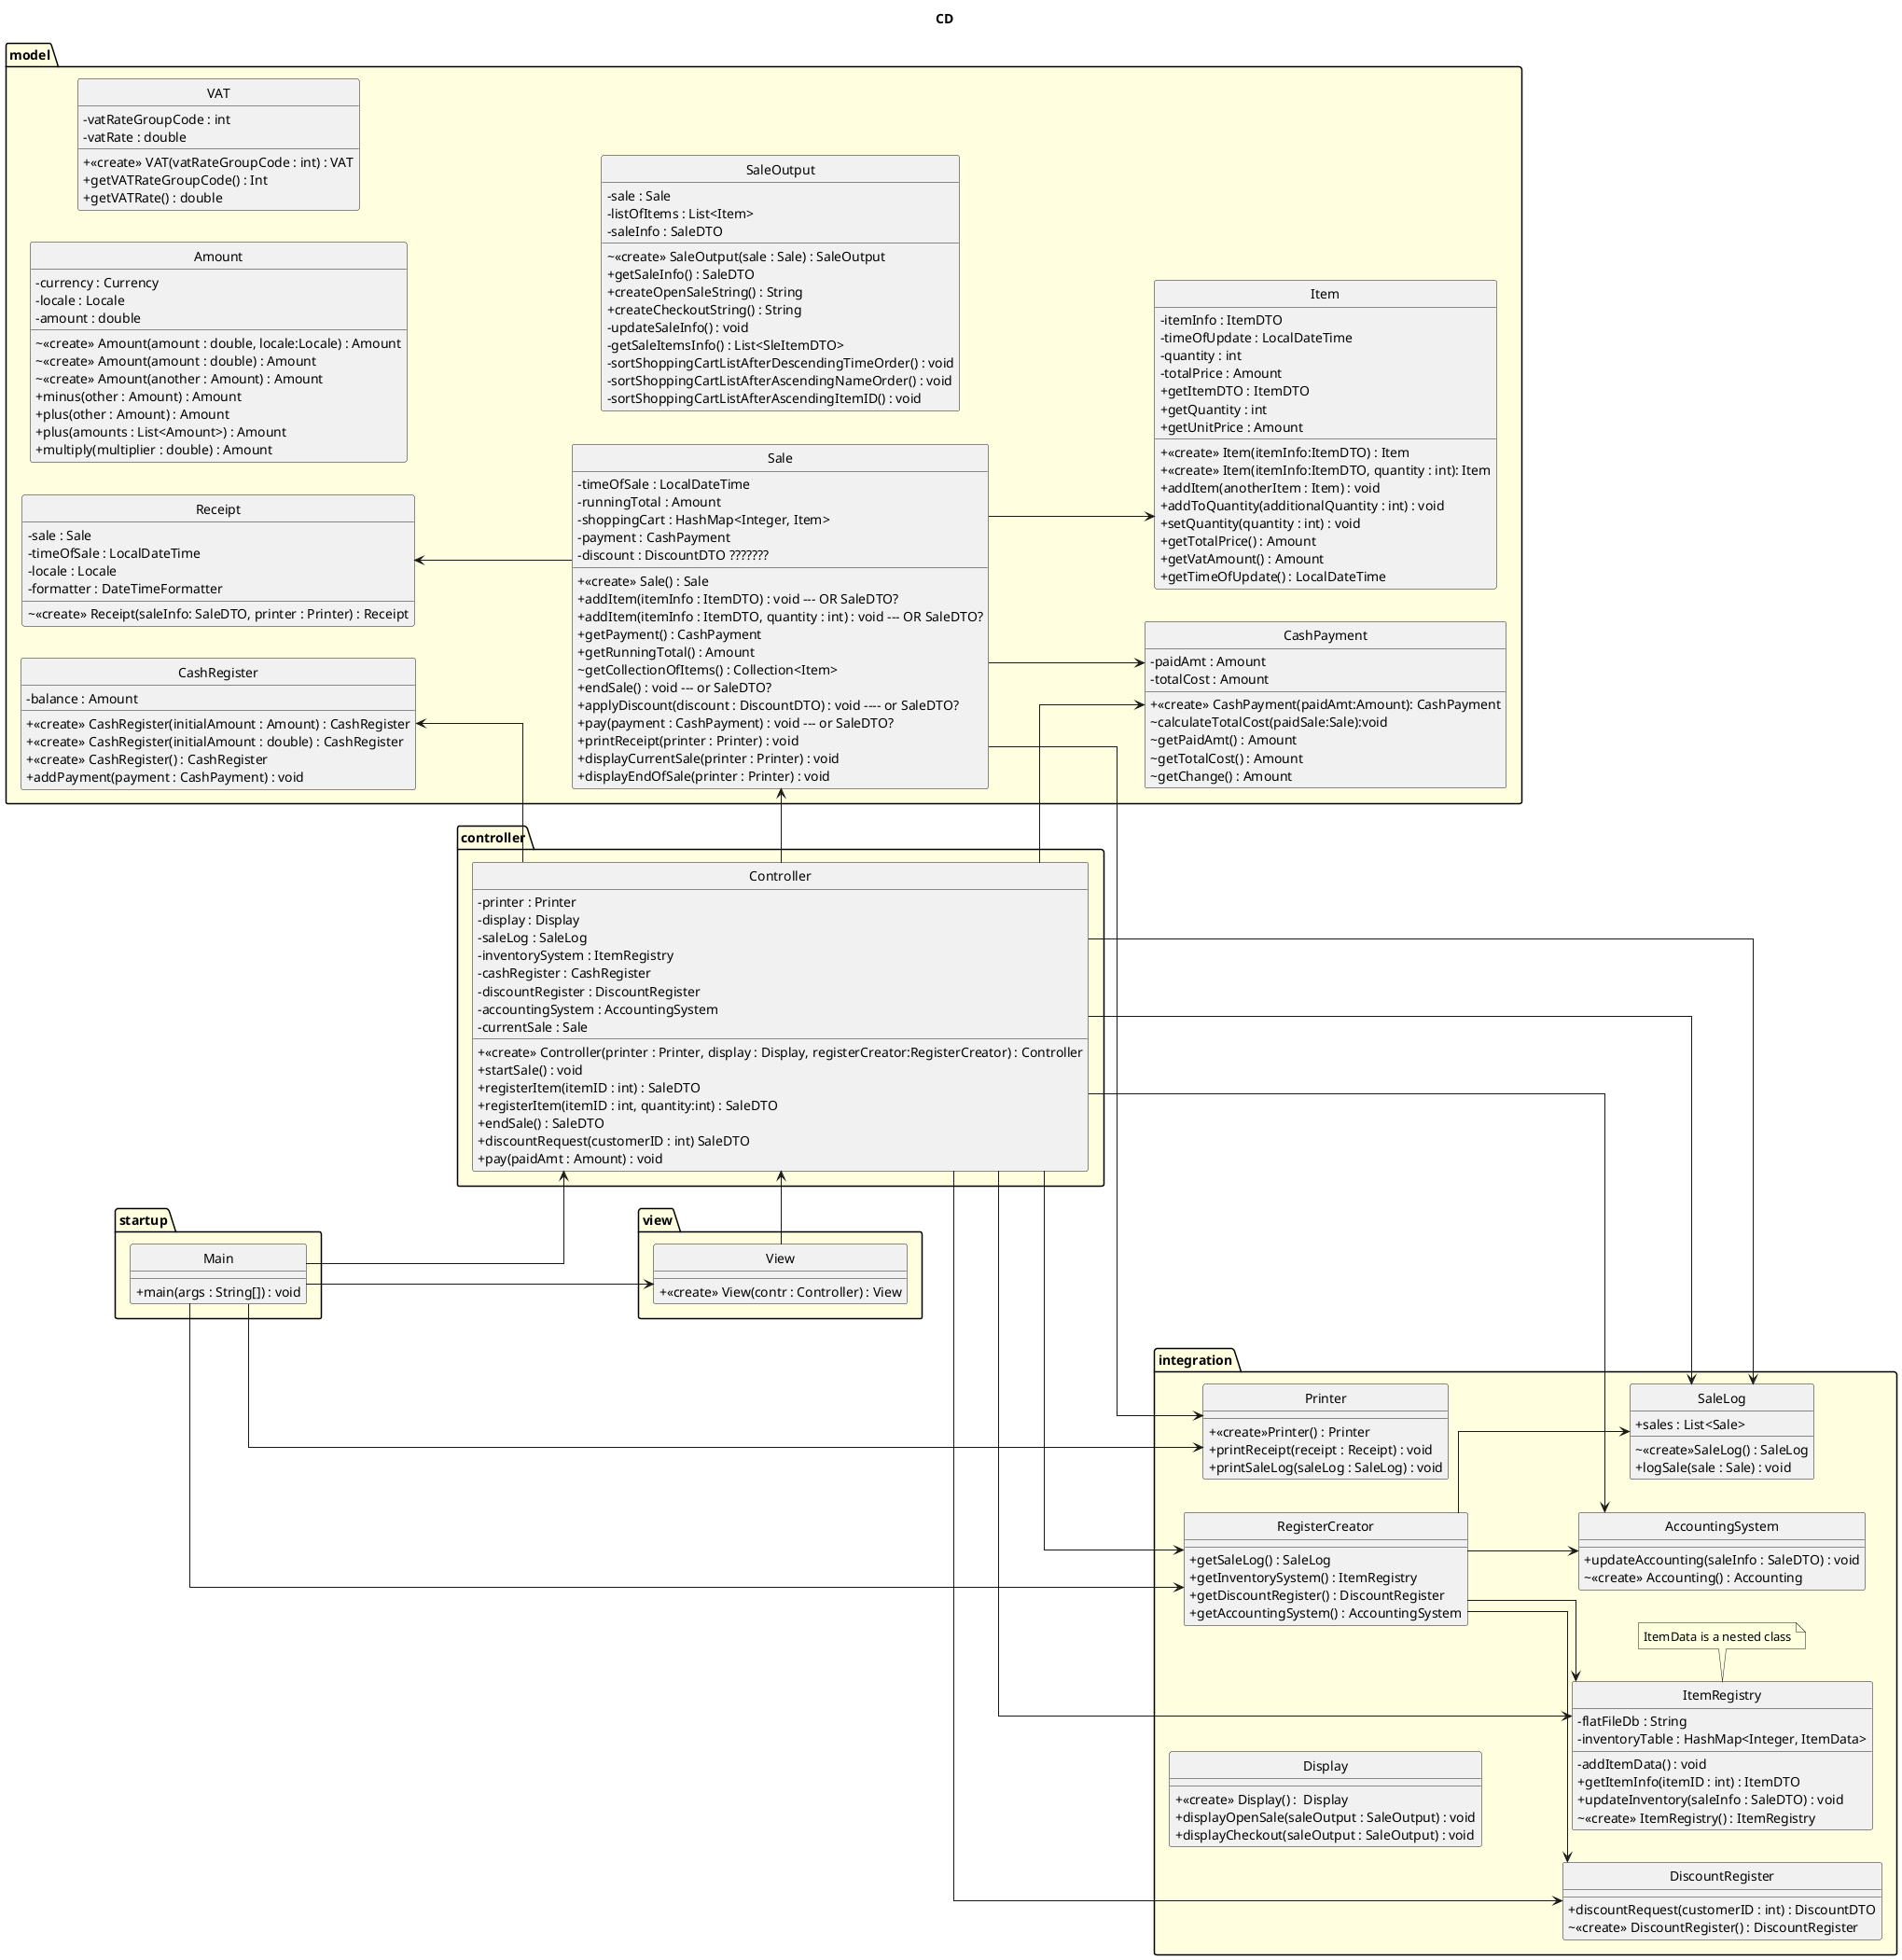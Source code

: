 @startuml
'https://plantuml.com/class-diagram
title CD
hide circle
skinparam linetype ortho
skinparam package {
    BackgroundColor LightYellow
}
'top to bottom direction
left to right direction
skinparam ClassAttributeIconSize 0
together {
package startup {
    class Main{
        +main(args : String[]) : void
    }
}
    package view {
    class View {
        + <<create>> View(contr : Controller) : View
    }
    }
    package controller {
        class Controller{
            - printer : Printer
            - display : Display
            - saleLog : SaleLog
            - inventorySystem : ItemRegistry
            - cashRegister : CashRegister
            - discountRegister : DiscountRegister
            - accountingSystem : AccountingSystem
            - currentSale : Sale
            +<<create>> Controller(printer : Printer, display : Display, registerCreator:RegisterCreator) : Controller
            +startSale() : void
            +registerItem(itemID : int) : SaleDTO
            +registerItem(itemID : int, quantity:int) : SaleDTO
            +endSale() : SaleDTO
            +discountRequest(customerID : int) SaleDTO
            +pay(paidAmt : Amount) : void
        }
    }
    package model {
        class Sale{
            - timeOfSale : LocalDateTime
            - runningTotal : Amount
            - shoppingCart : HashMap<Integer, Item>
            - payment : CashPayment
            - discount : DiscountDTO ???????
'            - itemName : String
'            - quantity : int
            + <<create>> Sale() : Sale
            + addItem(itemInfo : ItemDTO) : void --- OR SaleDTO?
            + addItem(itemInfo : ItemDTO, quantity : int) : void --- OR SaleDTO?
            + getPayment() : CashPayment
            + getRunningTotal() : Amount
            ~ getCollectionOfItems() : Collection<Item>
            + endSale() : void --- or SaleDTO?
            + applyDiscount(discount : DiscountDTO) : void ---- or SaleDTO?
            + pay(payment : CashPayment) : void --- or SaleDTO?
            + printReceipt(printer : Printer) : void
            + displayCurrentSale(printer : Printer) : void
            + displayEndOfSale(printer : Printer) : void
        }
        class Item{
            - itemInfo : ItemDTO
            - timeOfUpdate : LocalDateTime
            - quantity : int
            - totalPrice : Amount
            + <<create>> Item(itemInfo:ItemDTO) : Item
            + <<create>> Item(itemInfo:ItemDTO, quantity : int): Item
            + addItem(anotherItem : Item) : void
            + addToQuantity(additionalQuantity : int) : void
            + setQuantity(quantity : int) : void
            + getTotalPrice() : Amount
            + getVatAmount() : Amount
            + getTimeOfUpdate() : LocalDateTime
            + getItemDTO : ItemDTO
            + getQuantity : int
            + getUnitPrice : Amount
'            + increment():void
'            + decrement():void
            }
        class CashPayment{
            - paidAmt : Amount
            - totalCost : Amount
            + <<create>> CashPayment(paidAmt:Amount): CashPayment
            ~ calculateTotalCost(paidSale:Sale):void
            ~ getPaidAmt() : Amount
            ~ getTotalCost() : Amount
            ~ getChange() : Amount
            }
        class CashRegister{
            - balance : Amount
            + <<create>> CashRegister(initialAmount : Amount) : CashRegister
            + <<create>> CashRegister(initialAmount : double) : CashRegister
            + <<create>> CashRegister() : CashRegister
            + addPayment(payment : CashPayment) : void
        }
        class Receipt{
            - sale : Sale
            - timeOfSale : LocalDateTime
            - locale : Locale
            - formatter : DateTimeFormatter
            ~ <<create>> Receipt(saleInfo: SaleDTO, printer : Printer) : Receipt

        }
        class Amount{
            - currency : Currency
            - locale : Locale
            - amount : double
            ~ <<create>> Amount(amount : double, locale:Locale) : Amount
            ~ <<create>> Amount(amount : double) : Amount
            ~ <<create>> Amount(another : Amount) : Amount
            + minus(other : Amount) : Amount
            + plus(other : Amount) : Amount
            + plus(amounts : List<Amount>) : Amount
            + multiply(multiplier : double) : Amount
        }
        class VAT{
            - vatRateGroupCode : int
            - vatRate : double
            + <<create>> VAT(vatRateGroupCode : int) : VAT
            + getVATRateGroupCode() : Int
            + getVATRate() : double
        }
        class SaleOutput {
            - sale : Sale
            - listOfItems : List<Item>
            - saleInfo : SaleDTO
            ~ <<create>> SaleOutput(sale : Sale) : SaleOutput
            + getSaleInfo() : SaleDTO
            + createOpenSaleString() : String
            + createCheckoutString() : String
            - updateSaleInfo() : void
            - getSaleItemsInfo() : List<SleItemDTO>
            - sortShoppingCartListAfterDescendingTimeOrder() : void
            - sortShoppingCartListAfterAscendingNameOrder() : void
            - sortShoppingCartListAfterAscendingItemID() : void
'           Ska getSaleInfo vara private eller packageprivate? Hur ska den användas externt?
        }
    }
}
    package integration {
        class RegisterCreator{
            + getSaleLog() : SaleLog
            + getInventorySystem() : ItemRegistry
            + getDiscountRegister() : DiscountRegister
            + getAccountingSystem() : AccountingSystem
        }
        class DiscountRegister{
            +discountRequest(customerID : int) : DiscountDTO
            ~<<create>> DiscountRegister() : DiscountRegister
        }
        class ItemRegistry{
            - flatFileDb : String
            - inventoryTable : HashMap<Integer, ItemData>
            - addItemData() : void
            + getItemInfo(itemID : int) : ItemDTO
            + updateInventory(saleInfo : SaleDTO) : void
            ~ <<create>> ItemRegistry() : ItemRegistry
        }
            note bottom : ItemData is a nested class
        class SaleLog{
            + sales : List<Sale>
            ~<<create>>SaleLog() : SaleLog
            + logSale(sale : Sale) : void
        }
        class AccountingSystem{
            + updateAccounting(saleInfo : SaleDTO) : void
            ~ <<create>> Accounting() : Accounting
        }
        class Printer{
            + <<create>>Printer() : Printer
            + printReceipt(receipt : Receipt) : void
            + printSaleLog(saleLog : SaleLog) : void
        }
        class Display{
            + <<create>> Display() :  Display
            + displayOpenSale(saleOutput : SaleOutput) : void
            + displayCheckout(saleOutput : SaleOutput) : void
        }
    }
Main --> View
Main -left-> Controller
Main ---> Printer
Main ---> RegisterCreator
Controller -up-> CashRegister
Controller --> SaleLog
Controller --> DiscountRegister
Controller --> AccountingSystem
Controller --> ItemRegistry
Controller --> RegisterCreator
RegisterCreator --> DiscountRegister
RegisterCreator --> AccountingSystem
RegisterCreator --> ItemRegistry
RegisterCreator --> SaleLog
View -right-> Controller
Controller --> Sale
Controller --> CashPayment
Sale --> CashPayment
Controller --> SaleLog
Receipt <-- Sale
Sale --> Printer
Sale --> Item
@enduml

@startuml
title DTO
' //TODO Ska vi ha en customerDTO och customerDb?
hide circle
skinparam ClassAttributeIconSize 0
skinparam linetype ortho
skinparam package {
    BackgroundColor LightYellow
}
    package dto {
        class SaleDTO{
            - timeOfSale : LocalDateTime
            - saleItemsInfo : List<SaleItemDTO>
            - totalPrice : Amount
            - totalVATAmount : Amount
            + <<create>> SaleDTO() : SaleDTO
        }
        class ItemDTO{
            - itemId : int
            - name : String
            - description : String
            - price : Amount
            - vat : VAT
            +<<create>> ItemDTO() : ItemDTO
        }
        class SaleItemDTO{
            - itemInfo : ItemDTO
            - quantity : Int
            - totalPrice : Amount
            + <<create>> SaleItemDTO() : SaleItemDTO
        }
        class DiscountDTO{
'            // TODO ska discount finnas med i SaleDTO?
'            -customerID : int
'            -discountRules
            - discountRate : Double
            +<<create>>DiscountDTO() : DiscountDTO
            +<<create>>DiscountDTO(discountRate : Double) : DiscountDTO
            + getDiscountRate() : double
            + getDiscountMultiplier() : double
        }
        note right : Attributes TBD based on Discount Rules.
    }
note left : getters are included as methods for all DTO attributes
@enduml

@startuml
skinparam style strictuml
participant ":Main" as Main
participant "printer:Printer" as printer
participant "display:Display" as display
participant ":View" as View
participant "registerCreator:RegisterCreator" as registerCreator
participant "contr:Controller" as contr
participant "saleLog:SaleLog" as saleLog
participant ":DiscountRegister" as DiscountRegister
participant ":AccountingSystem" as AccountingSystem
participant ":ItemRegistry" as ItemRegistry
participant "cashRegister:CashRegister" as cashRegister
' user -> Main: main()
' create Printer
autonumber 1
Main -> printer : <<create>>\n printer = Printer():Printer
activate printer
deactivate printer

autonumber 2
Main -> display : <<create>>\n display = Display():Display
activate display
deactivate display

autonumber 3
Main -> registerCreator : <<create>>\n registerCreator = RegisterCreator():RegisterCreator
activate registerCreator

autonumber 3.1
registerCreator -> saleLog : <<create>>\n saleLog = SaleLog():SaleLog
activate saleLog
deactivate saleLog

' create AccountingSystem
autonumber 3.2
registerCreator -> AccountingSystem : <<create>>\n AccountingSystem():AccountingSystem
activate AccountingSystem
deactivate AccountingSystem

' create DiscountRegister
autonumber 3.3
registerCreator -> DiscountRegister : <<create>>\n DiscountRegister():DiscountRegister
activate DiscountRegister
deactivate DiscountRegister

' create ItemRegistry
autonumber 3.4
registerCreator -> ItemRegistry: <<create>>\n ItemRegistry():ItemRegistry
activate ItemRegistry
deactivate ItemRegistry
deactivate registerCreator

autonumber 4
' create contr
Main -> contr : <<create>>\n contr = Controller(printer : Printer, display : Display, registerCreator : RegisterCreator):Controller
activate contr

' create CashRegister
autonumber 4.1
contr -> cashRegister : <<create>>\n cashRegister = CashRegister(initialAmount: int):CashRegister
activate cashRegister
deactivate cashRegister

deactivate contr

' create View
autonumber 5
Main -> View : <<create>>\n View(contr: Controller):View
activate View
deactivate View
@enduml

@startuml
skinparam style strictuml

'autoactivate on 'TODO activationbars!!!!!!!
' actor user
hide unlinked
title "startSale"
participant ":View" as View
participant "contr:Controller" as contr
participant "currentSale:Sale" as currentSale

autonumber 1
View -> contr : startSale(): void
activate contr

autonumber 1.1
'contr -> currentSale :  <<create>> \n currentSale = Sale(printer: Printer):Sale
contr -> currentSale :  <<create>> \n currentSale = Sale(itemRegistry : ItemRegistry):Sale
activate currentSale
deactivate currentSale
deactivate contr

autonumber stop
@enduml

@startuml
skinparam style strictuml

title registerItem
'REGISTERITEM
hide unlinked
participant ":View" as View
participant "contr:Controller" as contr
participant ":ItemRegistry" as ItemRegistry
participant "currentSale:Sale" as currentSale
participant "shoppingCart:Map<Integer, Item>" as shoppingCart
participant ":Item" as Item
participant ":SaleOutput" as SaleOutput
participant "display:Display" as display

loop moreItems
'[validIdentifier]
    alt multipleItem
        autonumber 1
        View -> contr : saleInfo = registerItem(itemID:int, quantity:int) : SaleDTO?
        activate contr

        autonumber 1.1
'        contr -> InventorySystem : itemInfo = registerItem(itemID:int):ItemDTO
        contr -> ItemRegistry : itemInfo = getItemInfo(itemID:int):ItemDTO
        activate ItemRegistry
        alt invalidItem
        autonumber 1.1.1
        contr <-- ItemRegistry : itemNotFound(itemID:int)
        deactivate ItemRegistry
        autonumber 1.2
        View <-- contr : itemNotFound(itemID:int)

        else else
        deactivate ItemRegistry
        note right: ItemRegistry creates ItemDTO

        autonumber 1.2
        contr -> currentSale : addItem(itemInfo:ItemDTO, quantity:int) : void
        activate currentSale
        autonumber 1.2.1
        currentSale -> Item : <<create>> \n item = Item(itemDTO : ItemDTO, quantity : int)
        activate Item
        deactivate Item
        alt !newItem
            autonumber 1.2.2
            currentSale -> shoppingCart : get.(item.getItemID()).addItem(item) : void
            activate shoppingCart
            deactivate shoppingCart
        else else
            autonumber 1.2.2
            currentSale -> shoppingCart : put((item.getItemID(), item)
            activate shoppingCart
            deactivate shoppingCart

        end
        deactivate currentSale
        autonumber 1.3
        contr -> currentSale : displayOpenSale(display : Display) : void
        activate currentSale
        currentSale -> SaleOutput : <<create>> \n saleOutput = SaleOutput(sale : Sale) : SaleOutput
        activate SaleOutput
        deactivate SaleOutput
        currentSale -> display : displayOpenSale(saleOutput : SaleOutput)
        activate display
'        display -> saleOutput : createOpenSaleString() : String
'        activate saleOutput
'        deactivate saleOutput
        deactivate display
        deactivate currentSale

        deactivate contr
        end

        else else
            autonumber 1
            View -> contr : saleInfo = registerItem(itemID:int) : SaleDTO ???
            activate contr

            autonumber 1.1
    '        create InventorySystem
            contr -> ItemRegistry : itemInfo = registerItem(itemID:int):ItemDTO
            activate ItemRegistry
            alt invalidItem

            autonumber 1.1.1
            contr <-- ItemRegistry : itemNotFound(itemID:int)
            deactivate ItemRegistry
            autonumber 1.2
            View <-- contr : itemNotFound(itemID:int)

            else else
            deactivate ItemRegistry

            autonumber 1.2
            contr -> currentSale : addItem(itemInfo:ItemDTO) : void
            activate currentSale
        autonumber 1.2.1
        currentSale -> Item : <<create>> \n item = Item(itemDTO : ItemDTO, 1 : int)
        activate Item
        deactivate Item
        alt !newItem
            autonumber 1.2.2
            currentSale -> shoppingCart : get.(item.getItemID()).addItem(item) : void
            activate shoppingCart
            deactivate shoppingCart
        else else
            autonumber 1.2.2
            currentSale -> shoppingCart : put((item.getItemID(), item)
            activate shoppingCart
            deactivate shoppingCart

        end
        deactivate currentSale
        deactivate currentSale

        autonumber 1.3
        contr -> currentSale : displayOpenSale(display : Display) : void
        activate currentSale
        currentSale -> SaleOutput : <<create>> \n saleOutput= SaleOutput(sale : Sale) : SaleOutput
        activate SaleOutput
        deactivate SaleOutput
        currentSale -> display : displayOpenSale(saleOutput : SaleOutput)
        activate display
        deactivate display
        deactivate currentSale

        deactivate contr
    end
end

autonumber stop
@enduml

@startuml
skinparam style strictuml
title EndSale

participant ":View" as View
participant "contr:Controller" as contr
participant "currentSale:Sale" as currentSale

autonumber 1
View -> contr : saleInfo = endSale() : SaleDTO
activate contr
autonumber 1.1
contr -> currentSale : saleInfo = endSale (): SaleDTO
activate currentSale
deactivate currentSale
deactivate contr
note right: Sale creates saleDTO

autonumber stop
@enduml

@startuml
skinparam style strictuml
title discountRequest

participant ":View" as View
participant "contr:Controller" as contr
participant ":DiscountRegister" as DiscountRegister
participant "currentSale:Sale" as currentSale
participant "display:Display" as display
participant ":SaleOutput" as SaleOutput

autonumber 1
View -> contr : saleInfo = discountRequest(customerID:int): SaleDTO ??
activate contr
note right : gets new SaleDTO after discount
autonumber 1.1
'create DiscountRegister
contr -> DiscountRegister : discount = DiscountRequest(customerID:int) : DiscountDTO
activate DiscountRegister
deactivate DiscountRegister
note right: Discount creates discountDTO
autonumber 1.2
contr -> currentSale : applyDiscount(discount:DiscountDTO): void
activate currentSale
deactivate currentSale
note right: discountDTO is used by currentSale \nto create a new SaleDTO.
        autonumber 1.3
        contr -> currentSale : displayCheckout(display : Display) : SaleDTO
        activate currentSale
        currentSale -> SaleOutput : <<create>> \n saleOutput= SaleOutput(sale : Sale) : SaleOutput
        activate SaleOutput
        deactivate SaleOutput
        currentSale -> display : displayCheckout(saleOutput : SaleOutput)
        activate display
        deactivate display
        deactivate currentSale
deactivate contr

autonumber stop
@enduml

@startuml
skinparam style strictuml
title addPayment

participant ":View" as View
participant "contr:Controller" as contr
participant "currentSale:Sale" as currentSale
participant "printer:Printer" as printer
participant "itemRegistry:ItemRegistry" as itemRegistry
participant "cashRegister:CashRegister" as cashRegister
participant "payment:CashPayment" as payment
participant ":AccountingSystem" as AccountingSystem
participant "currentReceipt:Receipt" as currentReceipt
participant "saleLog:SaleLog" as saleLog


autonumber 1
'View -> contr : changeAmount = pay(payment:CashPayment) : Amount
View -> contr : changeAmount = pay(paidAmt:Amount) : Amount
activate contr
autonumber 1.1
contr -> payment : <<create>> \npayment = CashPayment(paidAmt:Amount) : CashPayment
activate payment
deactivate payment
autonumber 1.2
contr -> currentSale : pay(payment:CashPayment) : void
activate currentSale
autonumber 1.2.1
currentSale -> payment : calculateTotalCost(paidSale:Sale):void
activate payment
autonumber 1.2.1.1
payment -> currentSale : payment.totalCost = getRunningTotal() : void
activate currentSale
deactivate currentSale
deactivate payment
deactivate currentSale
autonumber 1.3
contr -> cashRegister : addPayment (payment:CashPayment) : void
activate cashRegister
autonumber 1.3.1
note right : balance.plus(payment.getPaidAmt())\nbalance.minus(payment.getChange())
deactivate cashRegister


autonumber 1.4
contr -> saleLog:logSale(saleInfo:SaleDTO):void
activate saleLog
deactivate saleLog

autonumber 1.5
contr -> currentSale : updateInventory():void
activate currentSale
autonumber 1.5.1
currentSale -> itemRegistry : updateInventory(currentSale.getCollectionOfItems() : Collection<Item>)
activate itemRegistry
autonumber 1.5.1.1
itemRegistry -> itemRegistry : updateDatabase() :void
activate itemRegistry
deactivate itemRegistry
deactivate itemRegistry
deactivate currentSale
autonumber 1.6
contr -> AccountingSystem : updateToAccounting(saleInfo:SaleDTO): void
activate AccountingSystem
deactivate AccountingSystem
autonumber 1.7
contr -> currentSale : printReceipt(printer:Printer) : void
activate currentSale
autonumber 1.7.1
currentSale -> currentReceipt : <<create>>\n receipt = Receipt(sale:Sale) : Receipt
activate currentReceipt
deactivate currentReceipt
autonumber 1.7.2
currentSale -> printer :printReceipt(receipt:Receipt):void
activate printer
deactivate printer
deactivate currentSale
deactivate contr
autonumber stop
@enduml
